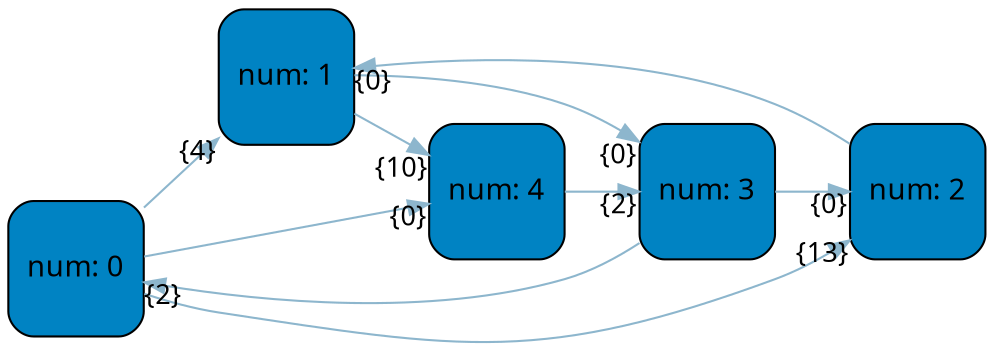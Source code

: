 digraph   
{
rankdir = "LR"
splines = "true"

node0x603000004db0 [shape      = "Mrecord", width = 0.9, height = 0.9,  fillcolor   = "#0083C3", style = "filled", fontcolor= " black", fontname = "Calibri", color = "black", label = "{num: 0}"]
node0x603000004db0 -> node0x603000004db4 [color = "#8DB6CD", style = "", constraint = true, fillcolor = "#8DB6CD",   fontcolor = "", fontname = "Calibri", fontsize = "13", headlabel = "{4}"]
node0x603000004db0 -> node0x603000004db8 [color = "#8DB6CD", style = "", constraint = true, fillcolor = "#8DB6CD",   fontcolor = "", fontname = "Calibri", fontsize = "13", headlabel = "{13}"]
node0x603000004db0 -> node0x603000004dc0 [color = "#8DB6CD", style = "", constraint = true, fillcolor = "#8DB6CD",   fontcolor = "", fontname = "Calibri", fontsize = "13", headlabel = "{0}"]
node0x603000004db4 [shape      = "Mrecord", width = 0.9, height = 0.9,  fillcolor   = "#0083C3", style = "filled", fontcolor= " black", fontname = "Calibri", color = "black", label = "{num: 1}"]
node0x603000004db4 -> node0x603000004dbc [color = "#8DB6CD", style = "", constraint = true, fillcolor = "#8DB6CD",   fontcolor = "", fontname = "Calibri", fontsize = "13", headlabel = "{0}"]
node0x603000004db4 -> node0x603000004dc0 [color = "#8DB6CD", style = "", constraint = true, fillcolor = "#8DB6CD",   fontcolor = "", fontname = "Calibri", fontsize = "13", headlabel = "{10}"]
node0x603000004db8 [shape      = "Mrecord", width = 0.9, height = 0.9,  fillcolor   = "#0083C3", style = "filled", fontcolor= " black", fontname = "Calibri", color = "black", label = "{num: 2}"]
node0x603000004db8 -> node0x603000004db4 [color = "#8DB6CD", style = "", constraint = true, fillcolor = "#8DB6CD",   fontcolor = "", fontname = "Calibri", fontsize = "13", headlabel = "{0}"]
node0x603000004dbc [shape      = "Mrecord", width = 0.9, height = 0.9,  fillcolor   = "#0083C3", style = "filled", fontcolor= " black", fontname = "Calibri", color = "black", label = "{num: 3}"]
node0x603000004dbc -> node0x603000004db0 [color = "#8DB6CD", style = "", constraint = true, fillcolor = "#8DB6CD",   fontcolor = "", fontname = "Calibri", fontsize = "13", headlabel = "{2}"]
node0x603000004dbc -> node0x603000004db8 [color = "#8DB6CD", style = "", constraint = true, fillcolor = "#8DB6CD",   fontcolor = "", fontname = "Calibri", fontsize = "13", headlabel = "{0}"]
node0x603000004dc0 [shape      = "Mrecord", width = 0.9, height = 0.9,  fillcolor   = "#0083C3", style = "filled", fontcolor= " black", fontname = "Calibri", color = "black", label = "{num: 4}"]
node0x603000004dc0 -> node0x603000004dbc [color = "#8DB6CD", style = "", constraint = true, fillcolor = "#8DB6CD",   fontcolor = "", fontname = "Calibri", fontsize = "13", headlabel = "{2}"]
}
